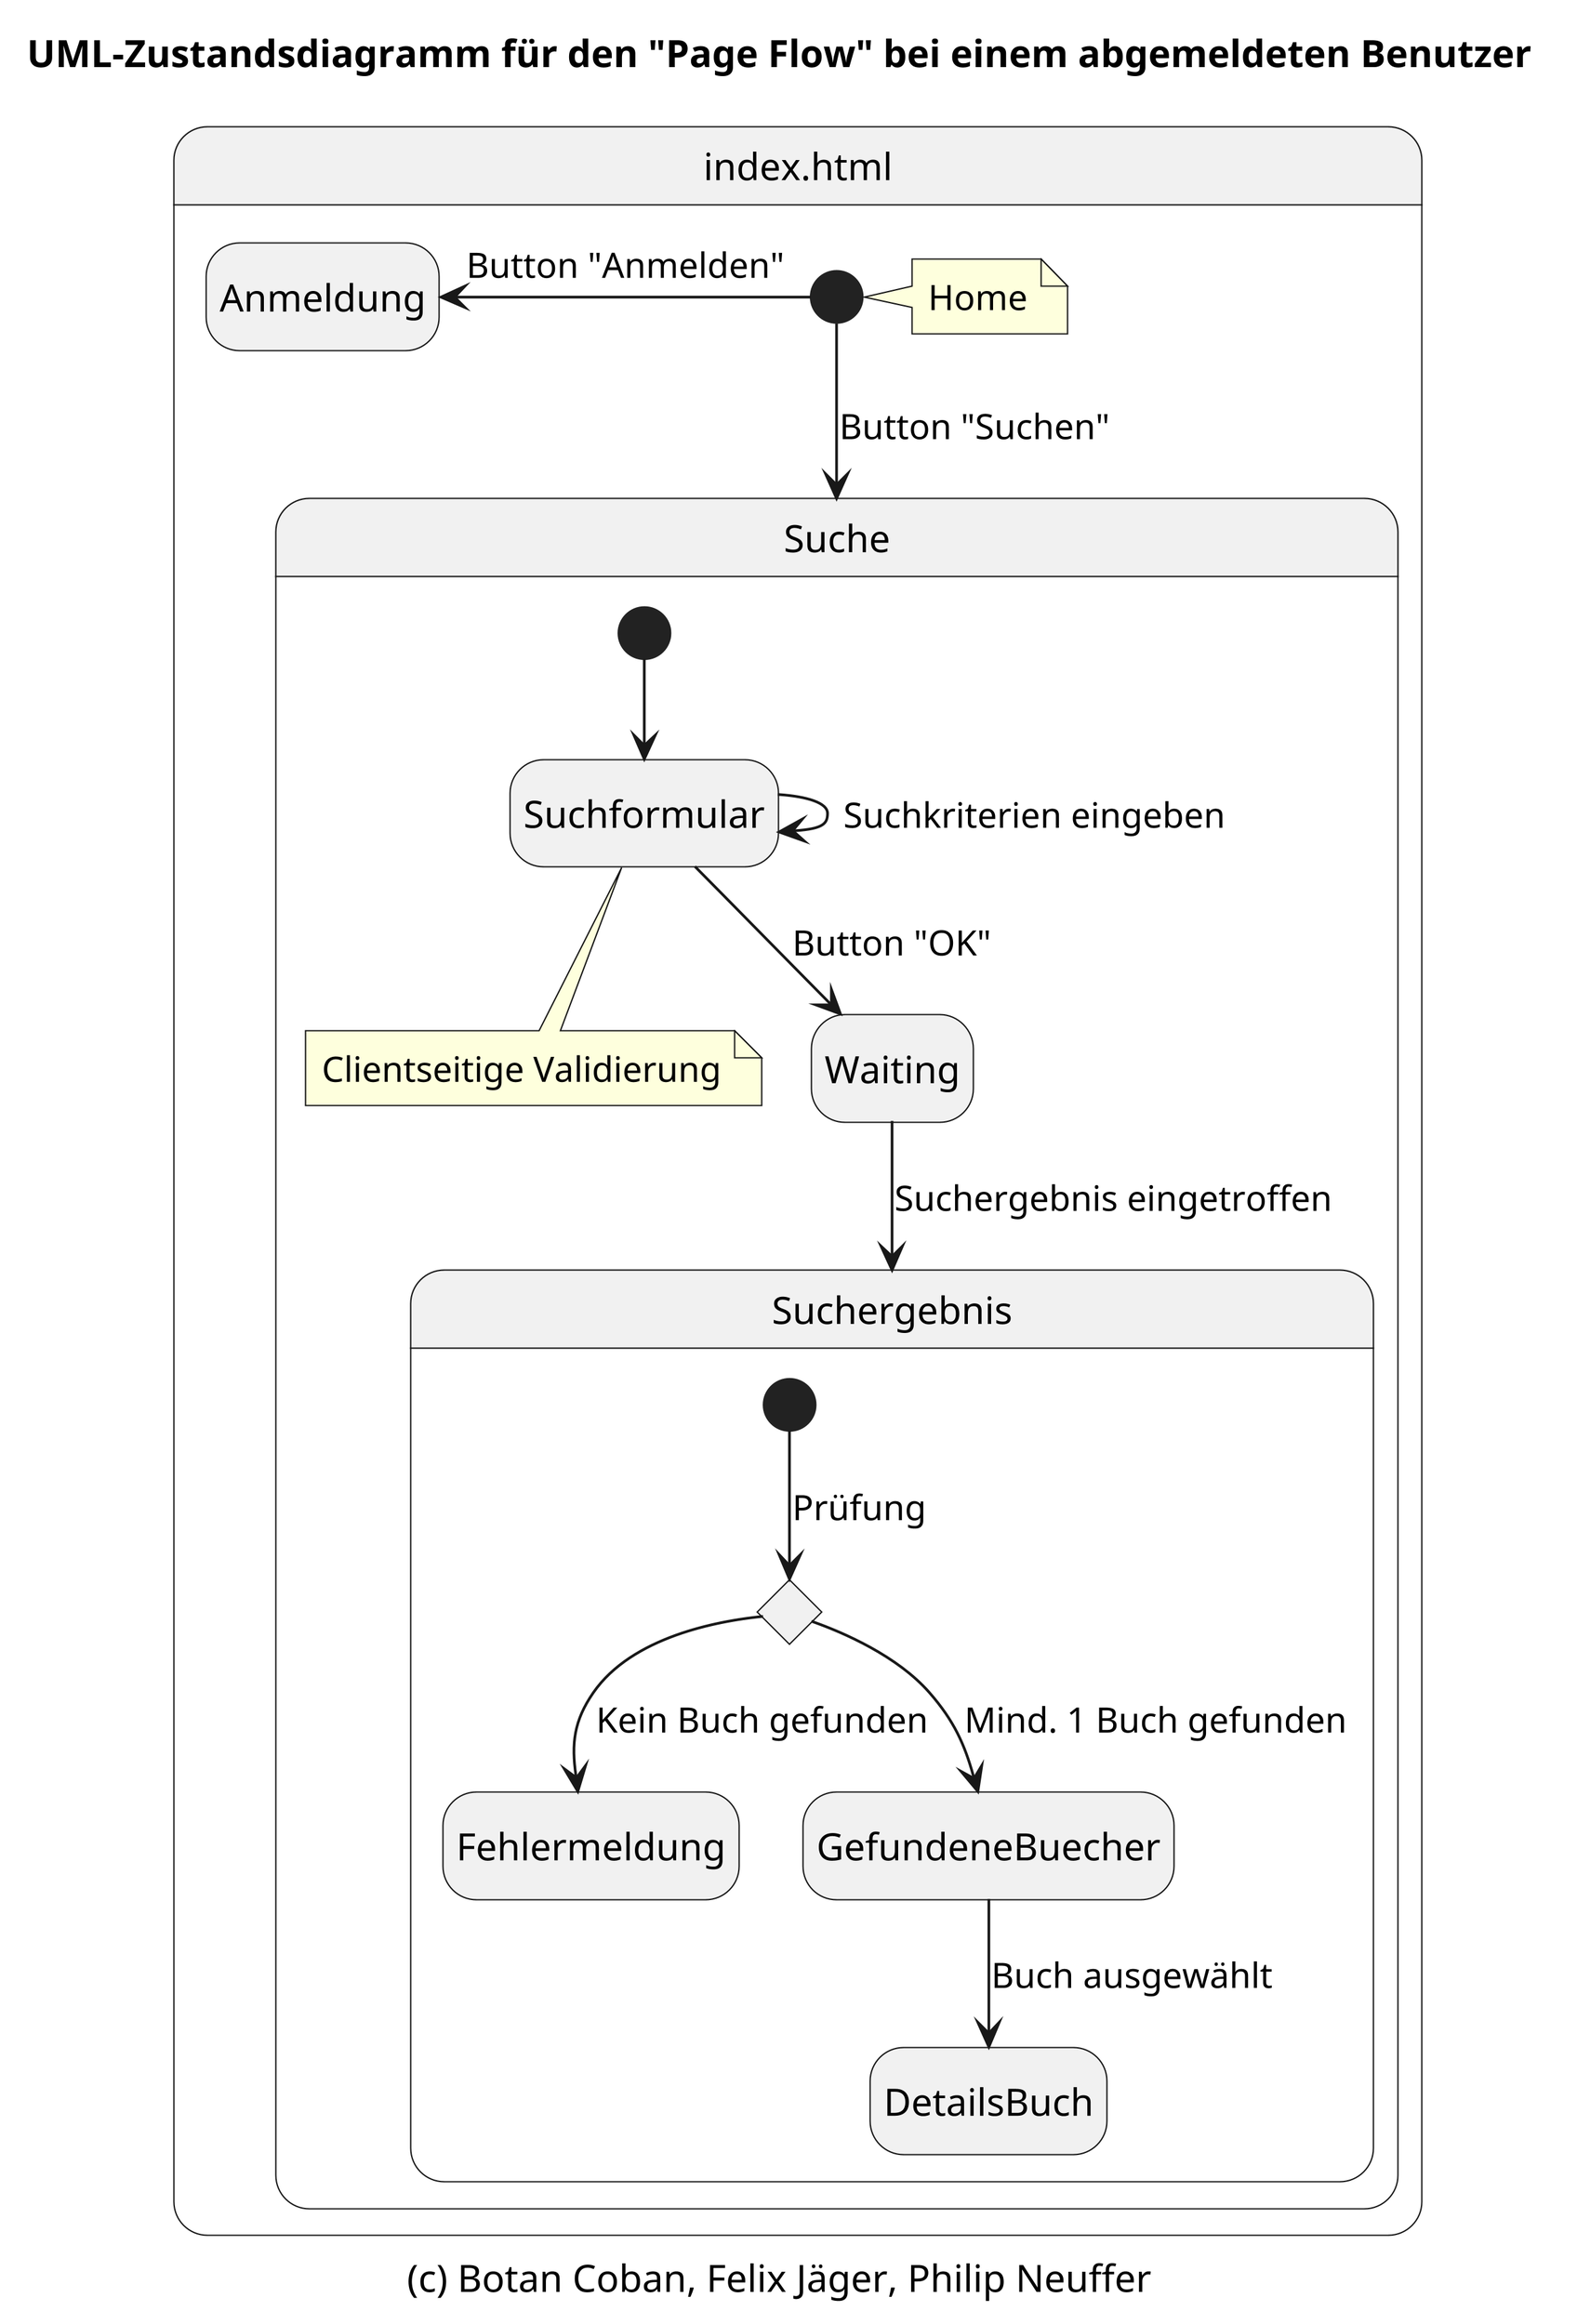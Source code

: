 @startuml zustandsdiagramm_abgemeldet
skinparam Dpi 400
hide empty description

title UML-Zustandsdiagramm für den "Page Flow" bei einem abgemeldeten Benutzer
caption (c) Botan Coban, Felix Jäger, Philip Neuffer

state "index.html" as index {

state Suche{

    [*] --> Suchformular
    Suchformular --> Suchformular : Suchkriterien eingeben
    note "Clientseitige Validierung" as note
    Suchformular --> note

    Suchformular --> Waiting: Button "OK"

    state Suchergebnis{
        state c <<choice>>
        [*] --> c : Prüfung
        c --> Fehlermeldung: Kein Buch gefunden
        c --> GefundeneBuecher: Mind. 1 Buch gefunden
        GefundeneBuecher --> DetailsBuch : Buch ausgewählt
    }

    Waiting --> Suchergebnis : Suchergebnis eingetroffen
}

[*] --> Suche: Button "Suchen"
[*] -left-> Anmeldung: Button "Anmelden"

note "Home" as note2
[*] -right-> note2
}

@enduml
